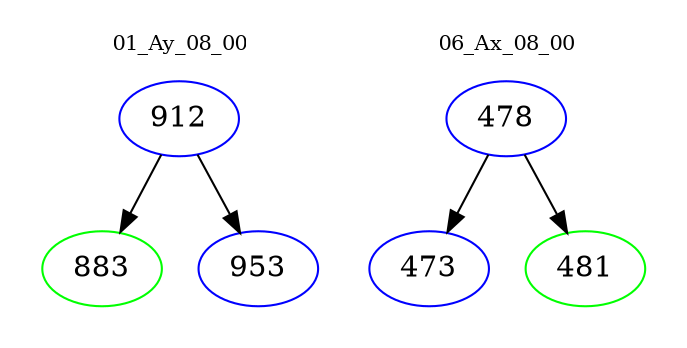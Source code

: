 digraph{
subgraph cluster_0 {
color = white
label = "01_Ay_08_00";
fontsize=10;
T0_912 [label="912", color="blue"]
T0_912 -> T0_883 [color="black"]
T0_883 [label="883", color="green"]
T0_912 -> T0_953 [color="black"]
T0_953 [label="953", color="blue"]
}
subgraph cluster_1 {
color = white
label = "06_Ax_08_00";
fontsize=10;
T1_478 [label="478", color="blue"]
T1_478 -> T1_473 [color="black"]
T1_473 [label="473", color="blue"]
T1_478 -> T1_481 [color="black"]
T1_481 [label="481", color="green"]
}
}

